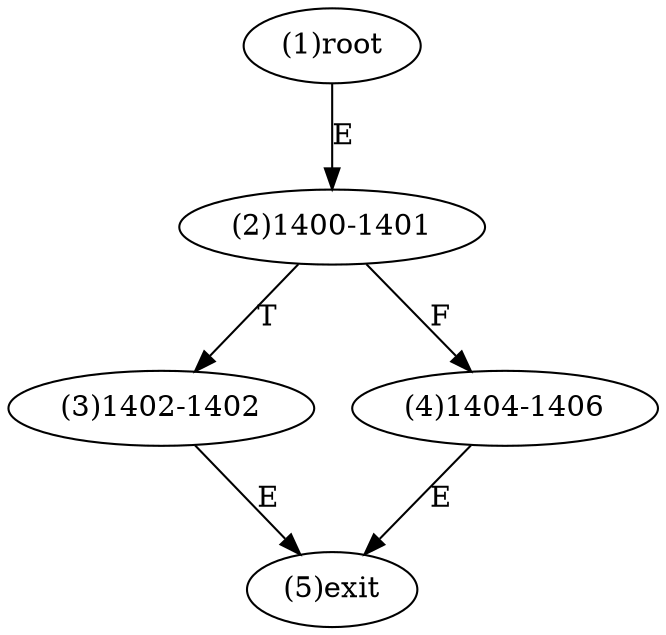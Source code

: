 digraph "" { 
1[ label="(1)root"];
2[ label="(2)1400-1401"];
3[ label="(3)1402-1402"];
4[ label="(4)1404-1406"];
5[ label="(5)exit"];
1->2[ label="E"];
2->4[ label="F"];
2->3[ label="T"];
3->5[ label="E"];
4->5[ label="E"];
}